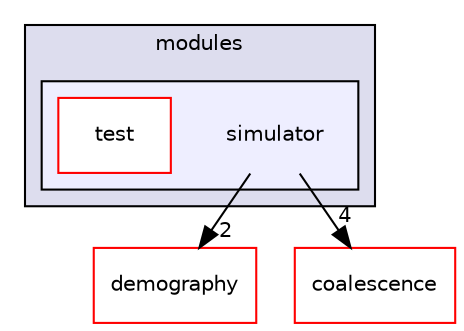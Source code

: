 digraph "quetzal/modules/simulator" {
  compound=true
  node [ fontsize="10", fontname="Helvetica"];
  edge [ labelfontsize="10", labelfontname="Helvetica"];
  subgraph clusterdir_452d8c588a01d0d9b6358ca147e46c83 {
    graph [ bgcolor="#ddddee", pencolor="black", label="modules" fontname="Helvetica", fontsize="10", URL="dir_452d8c588a01d0d9b6358ca147e46c83.html"]
  subgraph clusterdir_2a1890074ce3c655d2ada46e194b66a5 {
    graph [ bgcolor="#eeeeff", pencolor="black", label="" URL="dir_2a1890074ce3c655d2ada46e194b66a5.html"];
    dir_2a1890074ce3c655d2ada46e194b66a5 [shape=plaintext label="simulator"];
    dir_71375d56ec61478a1d0e0800f7437ecd [shape=box label="test" color="red" fillcolor="white" style="filled" URL="dir_71375d56ec61478a1d0e0800f7437ecd.html"];
  }
  }
  dir_10c02517bd80d8c8f119ab39d5581651 [shape=box label="demography" fillcolor="white" style="filled" color="red" URL="dir_10c02517bd80d8c8f119ab39d5581651.html"];
  dir_6f18ad16022816a18d280c39985f7841 [shape=box label="coalescence" fillcolor="white" style="filled" color="red" URL="dir_6f18ad16022816a18d280c39985f7841.html"];
  dir_2a1890074ce3c655d2ada46e194b66a5->dir_10c02517bd80d8c8f119ab39d5581651 [headlabel="2", labeldistance=1.5 headhref="dir_000060_000041.html"];
  dir_2a1890074ce3c655d2ada46e194b66a5->dir_6f18ad16022816a18d280c39985f7841 [headlabel="4", labeldistance=1.5 headhref="dir_000060_000019.html"];
}
